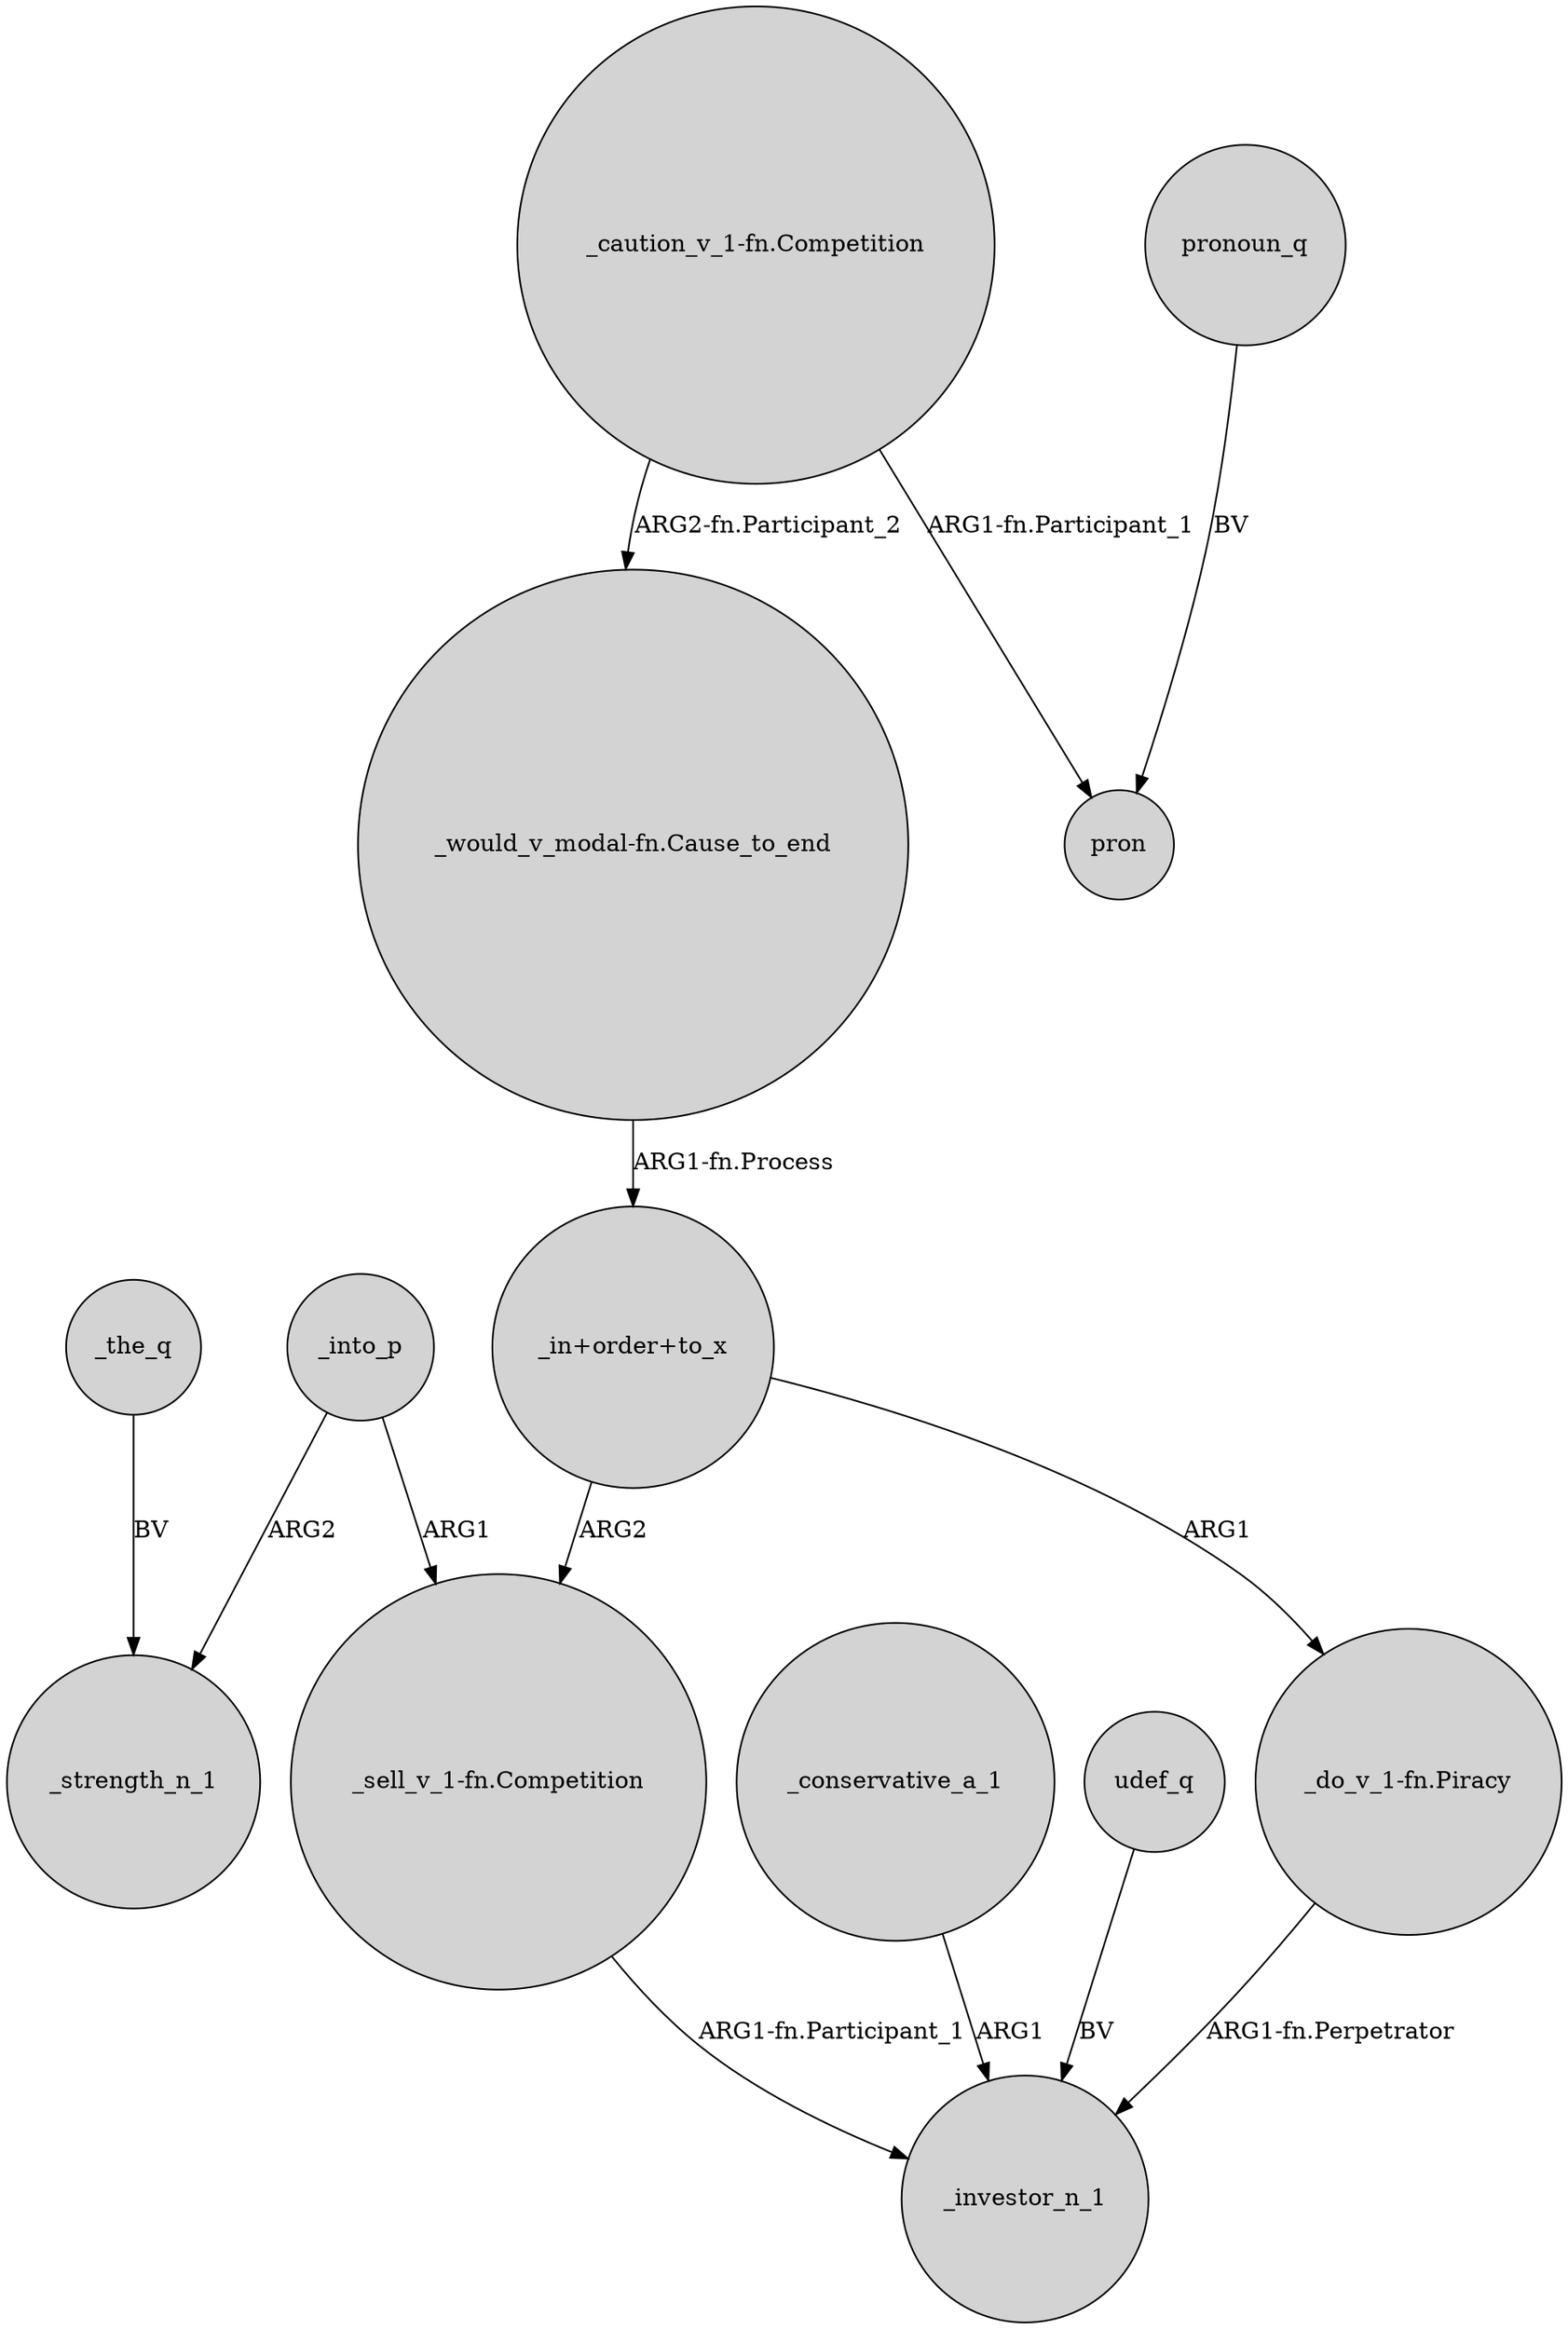 digraph {
	node [shape=circle style=filled]
	_into_p -> _strength_n_1 [label=ARG2]
	"_would_v_modal-fn.Cause_to_end" -> "_in+order+to_x" [label="ARG1-fn.Process"]
	"_caution_v_1-fn.Competition" -> "_would_v_modal-fn.Cause_to_end" [label="ARG2-fn.Participant_2"]
	_into_p -> "_sell_v_1-fn.Competition" [label=ARG1]
	_conservative_a_1 -> _investor_n_1 [label=ARG1]
	udef_q -> _investor_n_1 [label=BV]
	"_caution_v_1-fn.Competition" -> pron [label="ARG1-fn.Participant_1"]
	_the_q -> _strength_n_1 [label=BV]
	"_do_v_1-fn.Piracy" -> _investor_n_1 [label="ARG1-fn.Perpetrator"]
	pronoun_q -> pron [label=BV]
	"_sell_v_1-fn.Competition" -> _investor_n_1 [label="ARG1-fn.Participant_1"]
	"_in+order+to_x" -> "_do_v_1-fn.Piracy" [label=ARG1]
	"_in+order+to_x" -> "_sell_v_1-fn.Competition" [label=ARG2]
}
